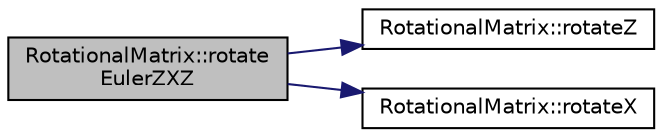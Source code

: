 digraph "RotationalMatrix::rotateEulerZXZ"
{
  edge [fontname="Helvetica",fontsize="10",labelfontname="Helvetica",labelfontsize="10"];
  node [fontname="Helvetica",fontsize="10",shape=record];
  rankdir="LR";
  Node1 [label="RotationalMatrix::rotate\lEulerZXZ",height=0.2,width=0.4,color="black", fillcolor="grey75", style="filled" fontcolor="black"];
  Node1 -> Node2 [color="midnightblue",fontsize="10",style="solid",fontname="Helvetica"];
  Node2 [label="RotationalMatrix::rotateZ",height=0.2,width=0.4,color="black", fillcolor="white", style="filled",URL="$classRotationalMatrix.html#a22d975b459aa676f92fccfdeedbf8878",tooltip="Applies a rotation around current z axis Applies a rotation around current z axis."];
  Node1 -> Node3 [color="midnightblue",fontsize="10",style="solid",fontname="Helvetica"];
  Node3 [label="RotationalMatrix::rotateX",height=0.2,width=0.4,color="black", fillcolor="white", style="filled",URL="$classRotationalMatrix.html#a65c817d036afdd0a623a555d983170d6",tooltip="Applies a rotation around current x axis Applies a rotation around current x axis."];
}
